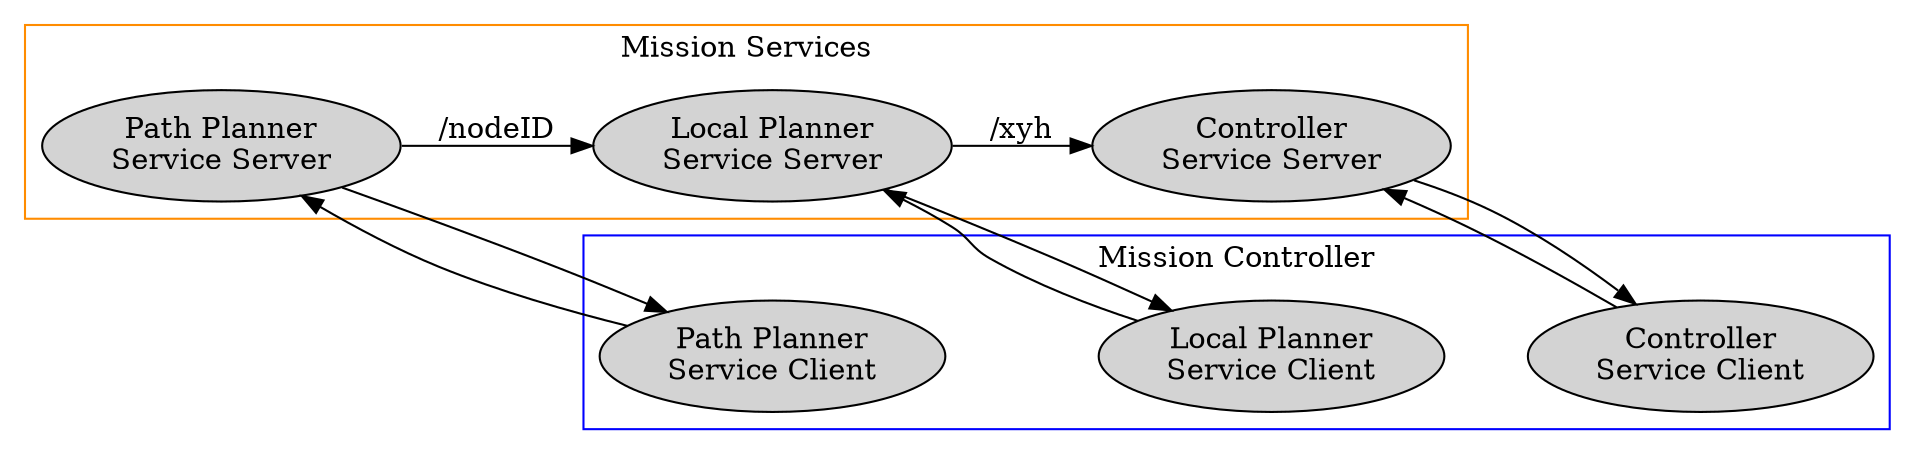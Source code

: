 digraph StateHandlers {
    // Define the nodes (leafs and control nodes)
    rankdir=LR
    // Circular leaf nodes
    node [shape=ellipse, style=filled, fillcolor=lightgray]; // Set the default shape to circle and specify style and fill color for leaf nodes

    // Leaf nodes
    PP_Server [label="Path Planner\nService Server"];
    LP_Server [label="Local Planner\nService Server"];
    Controller [label="Controller\nService Server"]; // You can specify the actual action here

        // Leaf nodes
    PP_Client [label="Path Planner\nService Client"];
    LP_Client [label="Local Planner\nService Client"];
    Controller_Client [label="Controller\nService Client"]; // You can specify the actual action here

    
    subgraph cluster_1 {
        node [style=filled];
        PP_Client LP_Client Controller_Client;
        label = "Mission Controller";
        color=blue;
        PP_Client -> LP_Client -> Controller_Client [rank=same, dir=none, style=invis];
    }
    
    
    
    subgraph cluster_2 {
        node [style=filled];
        PP_Server LP_Server Controller;
        label = "Mission Services";
        color=darkorange;
            // Define the edges between nodes
        PP_Server -> LP_Server [label="/nodeID"];
        LP_Server -> Controller [label="/xyh"];
    }



    PP_Client -> PP_Server ;PP_Server -> PP_Client; 
    LP_Client -> LP_Server; LP_Server -> LP_Client;
    Controller_Client -> Controller; Controller-> Controller_Client;

}